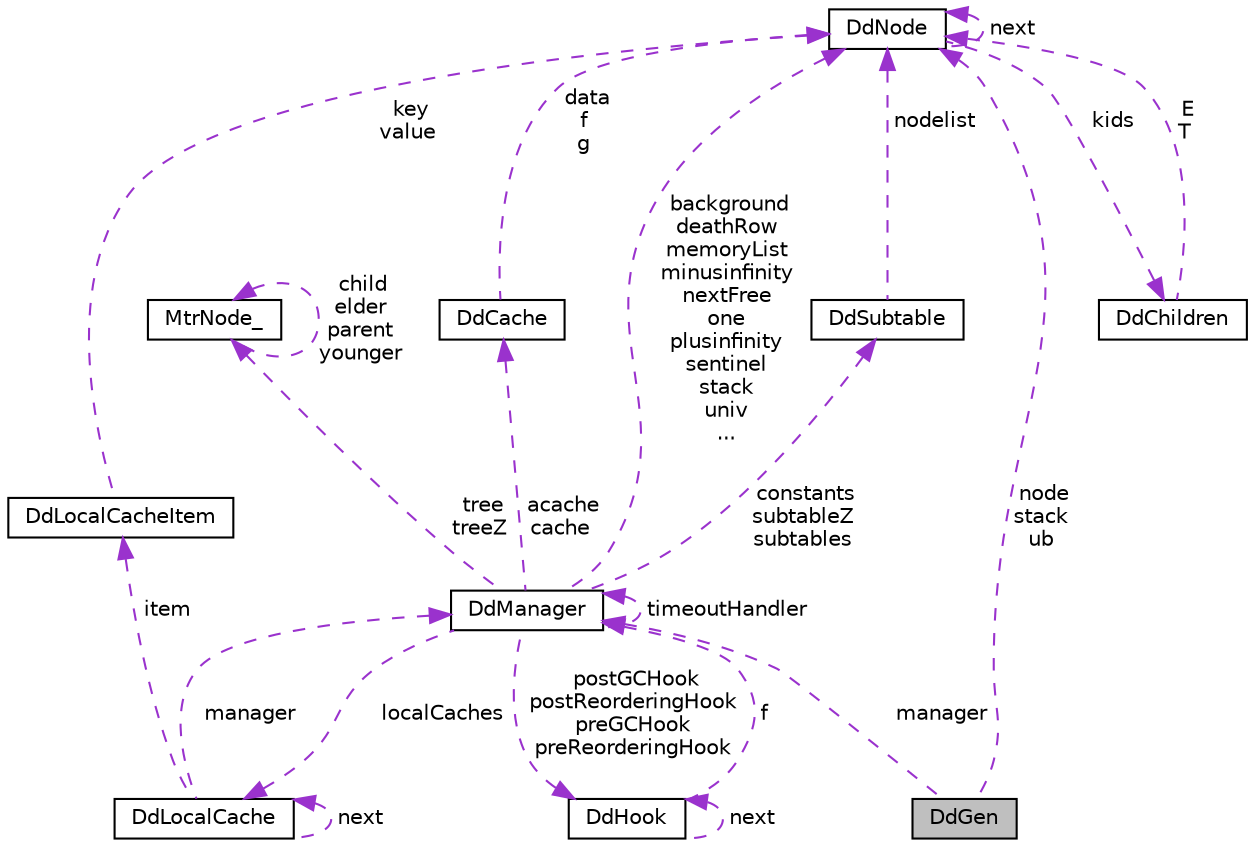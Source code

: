 digraph "DdGen"
{
 // LATEX_PDF_SIZE
  edge [fontname="Helvetica",fontsize="10",labelfontname="Helvetica",labelfontsize="10"];
  node [fontname="Helvetica",fontsize="10",shape=record];
  Node1 [label="DdGen",height=0.2,width=0.4,color="black", fillcolor="grey75", style="filled", fontcolor="black",tooltip="CUDD generator."];
  Node2 -> Node1 [dir="back",color="darkorchid3",fontsize="10",style="dashed",label=" manager" ,fontname="Helvetica"];
  Node2 [label="DdManager",height=0.2,width=0.4,color="black", fillcolor="white", style="filled",URL="$structDdManager.html",tooltip="Specialized DD symbol table."];
  Node2 -> Node2 [dir="back",color="darkorchid3",fontsize="10",style="dashed",label=" timeoutHandler" ,fontname="Helvetica"];
  Node3 -> Node2 [dir="back",color="darkorchid3",fontsize="10",style="dashed",label=" localCaches" ,fontname="Helvetica"];
  Node3 [label="DdLocalCache",height=0.2,width=0.4,color="black", fillcolor="white", style="filled",URL="$structDdLocalCache.html",tooltip="Local cache."];
  Node3 -> Node3 [dir="back",color="darkorchid3",fontsize="10",style="dashed",label=" next" ,fontname="Helvetica"];
  Node2 -> Node3 [dir="back",color="darkorchid3",fontsize="10",style="dashed",label=" manager" ,fontname="Helvetica"];
  Node4 -> Node3 [dir="back",color="darkorchid3",fontsize="10",style="dashed",label=" item" ,fontname="Helvetica"];
  Node4 [label="DdLocalCacheItem",height=0.2,width=0.4,color="black", fillcolor="white", style="filled",URL="$structDdLocalCacheItem.html",tooltip="Generic local cache item."];
  Node5 -> Node4 [dir="back",color="darkorchid3",fontsize="10",style="dashed",label=" key\nvalue" ,fontname="Helvetica"];
  Node5 [label="DdNode",height=0.2,width=0.4,color="black", fillcolor="white", style="filled",URL="$structDdNode.html",tooltip="Decision diagram node."];
  Node6 -> Node5 [dir="back",color="darkorchid3",fontsize="10",style="dashed",label=" kids" ,fontname="Helvetica"];
  Node6 [label="DdChildren",height=0.2,width=0.4,color="black", fillcolor="white", style="filled",URL="$structDdChildren.html",tooltip="The two children of a non-terminal node."];
  Node5 -> Node6 [dir="back",color="darkorchid3",fontsize="10",style="dashed",label=" E\nT" ,fontname="Helvetica"];
  Node5 -> Node5 [dir="back",color="darkorchid3",fontsize="10",style="dashed",label=" next" ,fontname="Helvetica"];
  Node7 -> Node2 [dir="back",color="darkorchid3",fontsize="10",style="dashed",label=" constants\nsubtableZ\nsubtables" ,fontname="Helvetica"];
  Node7 [label="DdSubtable",height=0.2,width=0.4,color="black", fillcolor="white", style="filled",URL="$structDdSubtable.html",tooltip="Subtable for one index."];
  Node5 -> Node7 [dir="back",color="darkorchid3",fontsize="10",style="dashed",label=" nodelist" ,fontname="Helvetica"];
  Node8 -> Node2 [dir="back",color="darkorchid3",fontsize="10",style="dashed",label=" tree\ntreeZ" ,fontname="Helvetica"];
  Node8 [label="MtrNode_",height=0.2,width=0.4,color="black", fillcolor="white", style="filled",URL="$structMtrNode__.html",tooltip="multi-way tree node."];
  Node8 -> Node8 [dir="back",color="darkorchid3",fontsize="10",style="dashed",label=" child\nelder\nparent\nyounger" ,fontname="Helvetica"];
  Node9 -> Node2 [dir="back",color="darkorchid3",fontsize="10",style="dashed",label=" acache\ncache" ,fontname="Helvetica"];
  Node9 [label="DdCache",height=0.2,width=0.4,color="black", fillcolor="white", style="filled",URL="$structDdCache.html",tooltip="Computed table."];
  Node5 -> Node9 [dir="back",color="darkorchid3",fontsize="10",style="dashed",label=" data\nf\ng" ,fontname="Helvetica"];
  Node5 -> Node2 [dir="back",color="darkorchid3",fontsize="10",style="dashed",label=" background\ndeathRow\nmemoryList\nminusinfinity\nnextFree\none\nplusinfinity\nsentinel\nstack\nuniv\n..." ,fontname="Helvetica"];
  Node10 -> Node2 [dir="back",color="darkorchid3",fontsize="10",style="dashed",label=" postGCHook\npostReorderingHook\npreGCHook\npreReorderingHook" ,fontname="Helvetica"];
  Node10 [label="DdHook",height=0.2,width=0.4,color="black", fillcolor="white", style="filled",URL="$structDdHook.html",tooltip="CUDD hook."];
  Node2 -> Node10 [dir="back",color="darkorchid3",fontsize="10",style="dashed",label=" f" ,fontname="Helvetica"];
  Node10 -> Node10 [dir="back",color="darkorchid3",fontsize="10",style="dashed",label=" next" ,fontname="Helvetica"];
  Node5 -> Node1 [dir="back",color="darkorchid3",fontsize="10",style="dashed",label=" node\nstack\nub" ,fontname="Helvetica"];
}
